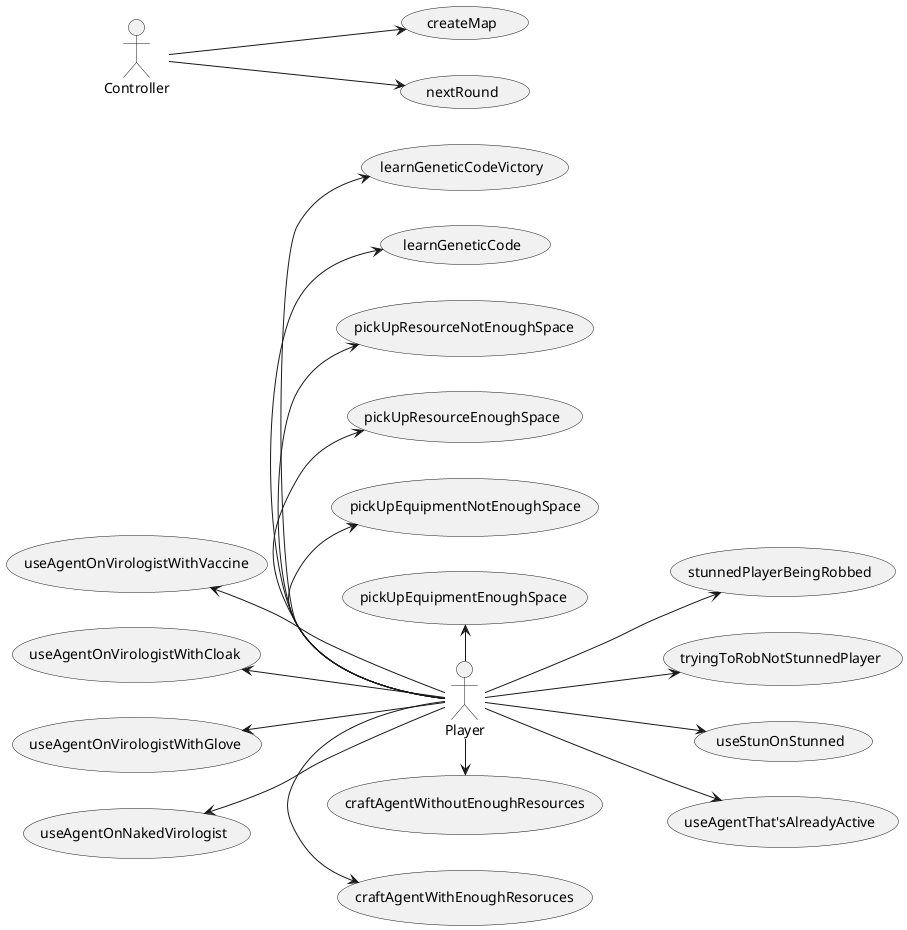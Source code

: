 @startuml
left to right direction
actor Player as P
actor Controller as C

/' Vírusokat felken '/
(useAgentOnNakedVirologist) as uAONV
(useAgentOnVirologistWithGlove) as uAOVWG
(useAgentOnVirologistWithCloak) as uAOVWC
(useAgentOnVirologistWithVaccine) as uAOVWV

/' Vírusokat craftol (szerintem nem kell mindegyiket külön)'/
(craftAgentWithEnoughResoruces) as cA /'x4'/
(craftAgentWithoutEnoughResources) as cA2 /'x4'/
'Konkrét adatokkal

/' Mező típusokra lép '/
(pickUpEquipmentEnoughSpace) as pEQ
(pickUpEquipmentNotEnoughSpace) as pEQN
(pickUpResourceEnoughSpace) as pRES
(pickUpResourceNotEnoughSpace) as pRESN
(learnGeneticCode)  as lGC
(learnGeneticCodeVictory) as lGCV

/' Scenes '/
(stunnedPlayerBeingRobbed) as sPBR
(tryingToRobNotStunnedPlayer) as tTRNSP
(useStunOnStunned) as uSOS
(useAgentThat'sAlreadyActive) as uATAA

P -up-> uAONV
P -up-> uAOVWG
P -up-> uAOVWC
P -up-> uAOVWV
P -left-> pEQ
P -left-> pEQN
P -left-> pRES
P -left-> pRESN
P -left-> lGC
P -left-> lGCV
P -right-> cA
P -right-> cA2
P -down-> sPBR
P -down-> tTRNSP
P -down-> uSOS
P -down-> uATAA

/' Controller test-cases '/

(createMap) as cM
(nextRound) as nR

C --> cM
C --> nR



@enduml